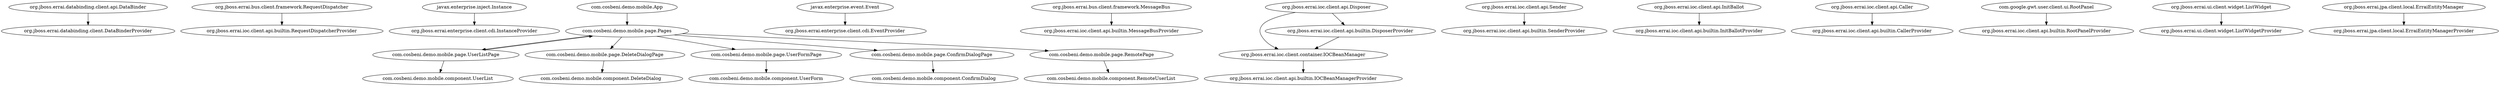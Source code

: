 //
// Generated IOC bean dependency graph in GraphViz DOT format.
//

digraph g {
  "org.jboss.errai.databinding.client.DataBinderProvider"
  "org.jboss.errai.databinding.client.api.DataBinder" -> "org.jboss.errai.databinding.client.DataBinderProvider"
  "org.jboss.errai.ioc.client.api.builtin.RequestDispatcherProvider"
  "org.jboss.errai.enterprise.client.cdi.InstanceProvider"
  "javax.enterprise.inject.Instance" -> "org.jboss.errai.enterprise.client.cdi.InstanceProvider"
  "com.cosbeni.demo.mobile.component.DeleteDialog"
  "com.cosbeni.demo.mobile.page.DeleteDialogPage" -> "com.cosbeni.demo.mobile.component.DeleteDialog"
  "com.cosbeni.demo.mobile.component.UserList"
  "com.cosbeni.demo.mobile.page.UserListPage" -> "com.cosbeni.demo.mobile.page.Pages"
  "com.cosbeni.demo.mobile.page.UserListPage" -> "com.cosbeni.demo.mobile.component.UserList"
  "com.cosbeni.demo.mobile.component.UserForm"
  "com.cosbeni.demo.mobile.page.UserFormPage" -> "com.cosbeni.demo.mobile.component.UserForm"
  "com.cosbeni.demo.mobile.component.ConfirmDialog"
  "com.cosbeni.demo.mobile.page.ConfirmDialogPage" -> "com.cosbeni.demo.mobile.component.ConfirmDialog"
  "com.cosbeni.demo.mobile.component.RemoteUserList"
  "com.cosbeni.demo.mobile.page.RemotePage" -> "com.cosbeni.demo.mobile.component.RemoteUserList"
  "com.cosbeni.demo.mobile.page.Pages" -> "com.cosbeni.demo.mobile.page.DeleteDialogPage"
  "com.cosbeni.demo.mobile.page.Pages" -> "com.cosbeni.demo.mobile.page.UserListPage"
  "com.cosbeni.demo.mobile.page.Pages" -> "com.cosbeni.demo.mobile.page.UserFormPage"
  "com.cosbeni.demo.mobile.page.Pages" -> "com.cosbeni.demo.mobile.page.ConfirmDialogPage"
  "com.cosbeni.demo.mobile.page.Pages" -> "com.cosbeni.demo.mobile.page.RemotePage"
  "com.cosbeni.demo.mobile.App" -> "com.cosbeni.demo.mobile.page.Pages"
  "org.jboss.errai.enterprise.client.cdi.EventProvider"
  "javax.enterprise.event.Event" -> "org.jboss.errai.enterprise.client.cdi.EventProvider"
  "org.jboss.errai.ioc.client.api.builtin.MessageBusProvider"
  "org.jboss.errai.ioc.client.api.builtin.IOCBeanManagerProvider"
  "org.jboss.errai.bus.client.framework.RequestDispatcher" -> "org.jboss.errai.ioc.client.api.builtin.RequestDispatcherProvider"
  "org.jboss.errai.ioc.client.api.builtin.SenderProvider"
  "org.jboss.errai.ioc.client.api.Sender" -> "org.jboss.errai.ioc.client.api.builtin.SenderProvider"
  "org.jboss.errai.ioc.client.api.builtin.InitBallotProvider"
  "org.jboss.errai.ioc.client.container.IOCBeanManager" -> "org.jboss.errai.ioc.client.api.builtin.IOCBeanManagerProvider"
  "org.jboss.errai.ioc.client.api.builtin.CallerProvider"
  "org.jboss.errai.ioc.client.api.builtin.RootPanelProvider"
  "com.google.gwt.user.client.ui.RootPanel" -> "org.jboss.errai.ioc.client.api.builtin.RootPanelProvider"
  "org.jboss.errai.ui.client.widget.ListWidgetProvider"
  "org.jboss.errai.ioc.client.api.Caller" -> "org.jboss.errai.ioc.client.api.builtin.CallerProvider"
  "org.jboss.errai.ioc.client.api.InitBallot" -> "org.jboss.errai.ioc.client.api.builtin.InitBallotProvider"
  "org.jboss.errai.jpa.client.local.ErraiEntityManagerProvider"
  "org.jboss.errai.jpa.client.local.ErraiEntityManager" -> "org.jboss.errai.jpa.client.local.ErraiEntityManagerProvider"
  "org.jboss.errai.bus.client.framework.MessageBus" -> "org.jboss.errai.ioc.client.api.builtin.MessageBusProvider"
  "org.jboss.errai.ioc.client.api.builtin.DisposerProvider" -> "org.jboss.errai.ioc.client.container.IOCBeanManager"
  "org.jboss.errai.ioc.client.api.Disposer" -> "org.jboss.errai.ioc.client.api.builtin.DisposerProvider"
  "org.jboss.errai.ioc.client.api.Disposer" -> "org.jboss.errai.ioc.client.container.IOCBeanManager"
  "org.jboss.errai.ui.client.widget.ListWidget" -> "org.jboss.errai.ui.client.widget.ListWidgetProvider"
}